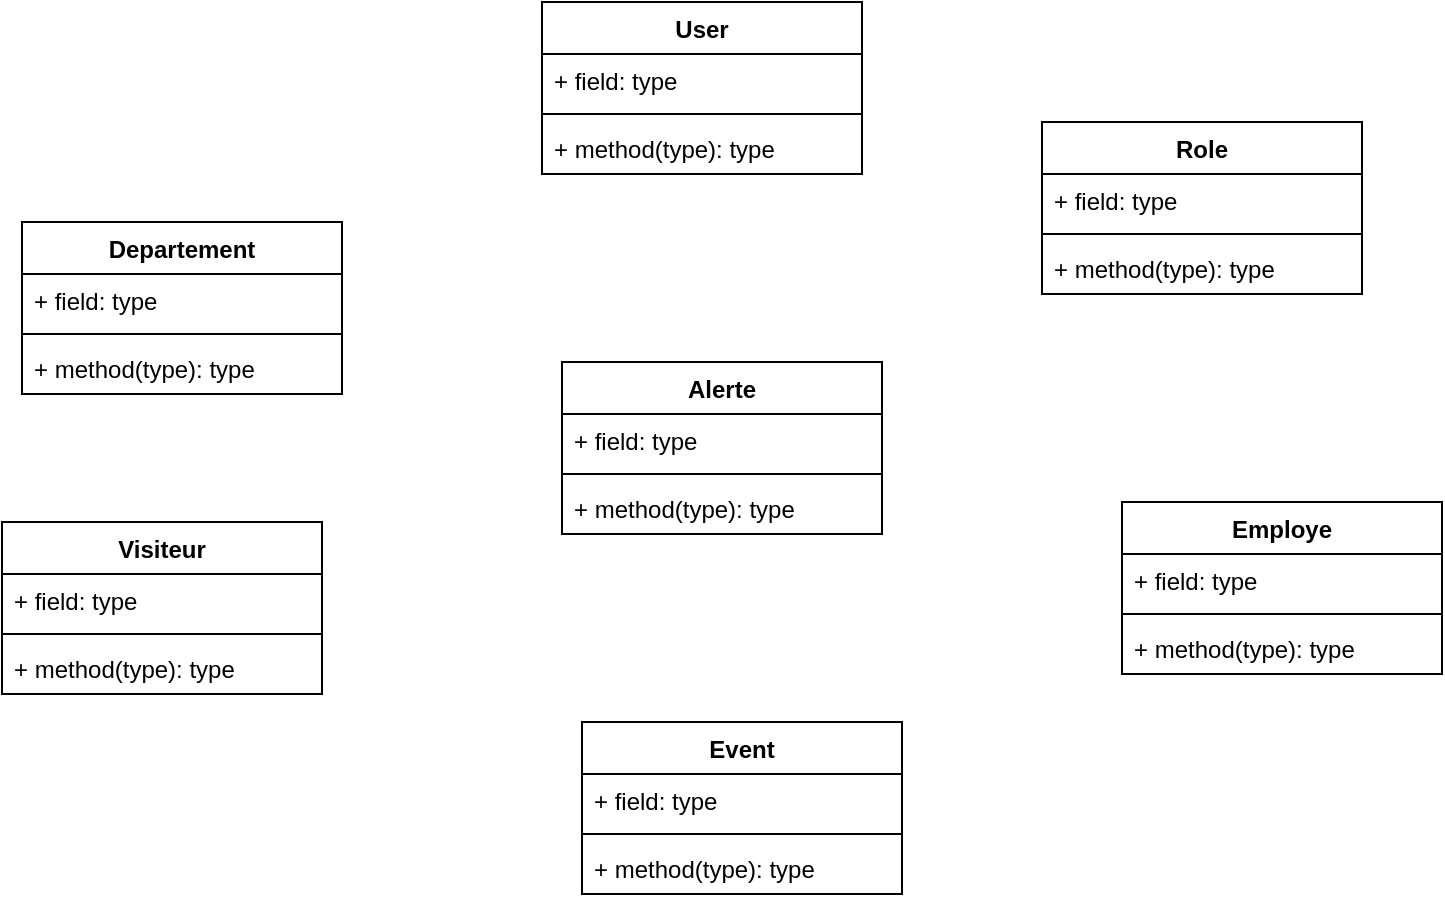 <mxfile version="24.0.1" type="github">
  <diagram name="Page-1" id="S5HhWvhscGRDMYRBayBZ">
    <mxGraphModel dx="847" dy="340" grid="1" gridSize="10" guides="1" tooltips="1" connect="1" arrows="1" fold="1" page="1" pageScale="1" pageWidth="827" pageHeight="1169" math="0" shadow="0">
      <root>
        <mxCell id="0" />
        <mxCell id="1" parent="0" />
        <mxCell id="p12o-pgLThLXzUUPYybL-1" value="Alerte" style="swimlane;fontStyle=1;align=center;verticalAlign=top;childLayout=stackLayout;horizontal=1;startSize=26;horizontalStack=0;resizeParent=1;resizeParentMax=0;resizeLast=0;collapsible=1;marginBottom=0;whiteSpace=wrap;html=1;" vertex="1" parent="1">
          <mxGeometry x="330" y="400" width="160" height="86" as="geometry" />
        </mxCell>
        <mxCell id="p12o-pgLThLXzUUPYybL-2" value="+ field: type" style="text;strokeColor=none;fillColor=none;align=left;verticalAlign=top;spacingLeft=4;spacingRight=4;overflow=hidden;rotatable=0;points=[[0,0.5],[1,0.5]];portConstraint=eastwest;whiteSpace=wrap;html=1;" vertex="1" parent="p12o-pgLThLXzUUPYybL-1">
          <mxGeometry y="26" width="160" height="26" as="geometry" />
        </mxCell>
        <mxCell id="p12o-pgLThLXzUUPYybL-3" value="" style="line;strokeWidth=1;fillColor=none;align=left;verticalAlign=middle;spacingTop=-1;spacingLeft=3;spacingRight=3;rotatable=0;labelPosition=right;points=[];portConstraint=eastwest;strokeColor=inherit;" vertex="1" parent="p12o-pgLThLXzUUPYybL-1">
          <mxGeometry y="52" width="160" height="8" as="geometry" />
        </mxCell>
        <mxCell id="p12o-pgLThLXzUUPYybL-4" value="+ method(type): type" style="text;strokeColor=none;fillColor=none;align=left;verticalAlign=top;spacingLeft=4;spacingRight=4;overflow=hidden;rotatable=0;points=[[0,0.5],[1,0.5]];portConstraint=eastwest;whiteSpace=wrap;html=1;" vertex="1" parent="p12o-pgLThLXzUUPYybL-1">
          <mxGeometry y="60" width="160" height="26" as="geometry" />
        </mxCell>
        <mxCell id="p12o-pgLThLXzUUPYybL-5" value="Departement" style="swimlane;fontStyle=1;align=center;verticalAlign=top;childLayout=stackLayout;horizontal=1;startSize=26;horizontalStack=0;resizeParent=1;resizeParentMax=0;resizeLast=0;collapsible=1;marginBottom=0;whiteSpace=wrap;html=1;" vertex="1" parent="1">
          <mxGeometry x="60" y="330" width="160" height="86" as="geometry" />
        </mxCell>
        <mxCell id="p12o-pgLThLXzUUPYybL-6" value="+ field: type" style="text;strokeColor=none;fillColor=none;align=left;verticalAlign=top;spacingLeft=4;spacingRight=4;overflow=hidden;rotatable=0;points=[[0,0.5],[1,0.5]];portConstraint=eastwest;whiteSpace=wrap;html=1;" vertex="1" parent="p12o-pgLThLXzUUPYybL-5">
          <mxGeometry y="26" width="160" height="26" as="geometry" />
        </mxCell>
        <mxCell id="p12o-pgLThLXzUUPYybL-7" value="" style="line;strokeWidth=1;fillColor=none;align=left;verticalAlign=middle;spacingTop=-1;spacingLeft=3;spacingRight=3;rotatable=0;labelPosition=right;points=[];portConstraint=eastwest;strokeColor=inherit;" vertex="1" parent="p12o-pgLThLXzUUPYybL-5">
          <mxGeometry y="52" width="160" height="8" as="geometry" />
        </mxCell>
        <mxCell id="p12o-pgLThLXzUUPYybL-8" value="+ method(type): type" style="text;strokeColor=none;fillColor=none;align=left;verticalAlign=top;spacingLeft=4;spacingRight=4;overflow=hidden;rotatable=0;points=[[0,0.5],[1,0.5]];portConstraint=eastwest;whiteSpace=wrap;html=1;" vertex="1" parent="p12o-pgLThLXzUUPYybL-5">
          <mxGeometry y="60" width="160" height="26" as="geometry" />
        </mxCell>
        <mxCell id="p12o-pgLThLXzUUPYybL-9" value="User" style="swimlane;fontStyle=1;align=center;verticalAlign=top;childLayout=stackLayout;horizontal=1;startSize=26;horizontalStack=0;resizeParent=1;resizeParentMax=0;resizeLast=0;collapsible=1;marginBottom=0;whiteSpace=wrap;html=1;" vertex="1" parent="1">
          <mxGeometry x="320" y="220" width="160" height="86" as="geometry" />
        </mxCell>
        <mxCell id="p12o-pgLThLXzUUPYybL-10" value="+ field: type" style="text;strokeColor=none;fillColor=none;align=left;verticalAlign=top;spacingLeft=4;spacingRight=4;overflow=hidden;rotatable=0;points=[[0,0.5],[1,0.5]];portConstraint=eastwest;whiteSpace=wrap;html=1;" vertex="1" parent="p12o-pgLThLXzUUPYybL-9">
          <mxGeometry y="26" width="160" height="26" as="geometry" />
        </mxCell>
        <mxCell id="p12o-pgLThLXzUUPYybL-11" value="" style="line;strokeWidth=1;fillColor=none;align=left;verticalAlign=middle;spacingTop=-1;spacingLeft=3;spacingRight=3;rotatable=0;labelPosition=right;points=[];portConstraint=eastwest;strokeColor=inherit;" vertex="1" parent="p12o-pgLThLXzUUPYybL-9">
          <mxGeometry y="52" width="160" height="8" as="geometry" />
        </mxCell>
        <mxCell id="p12o-pgLThLXzUUPYybL-12" value="+ method(type): type" style="text;strokeColor=none;fillColor=none;align=left;verticalAlign=top;spacingLeft=4;spacingRight=4;overflow=hidden;rotatable=0;points=[[0,0.5],[1,0.5]];portConstraint=eastwest;whiteSpace=wrap;html=1;" vertex="1" parent="p12o-pgLThLXzUUPYybL-9">
          <mxGeometry y="60" width="160" height="26" as="geometry" />
        </mxCell>
        <mxCell id="p12o-pgLThLXzUUPYybL-13" value="Role" style="swimlane;fontStyle=1;align=center;verticalAlign=top;childLayout=stackLayout;horizontal=1;startSize=26;horizontalStack=0;resizeParent=1;resizeParentMax=0;resizeLast=0;collapsible=1;marginBottom=0;whiteSpace=wrap;html=1;" vertex="1" parent="1">
          <mxGeometry x="570" y="280" width="160" height="86" as="geometry" />
        </mxCell>
        <mxCell id="p12o-pgLThLXzUUPYybL-14" value="+ field: type" style="text;strokeColor=none;fillColor=none;align=left;verticalAlign=top;spacingLeft=4;spacingRight=4;overflow=hidden;rotatable=0;points=[[0,0.5],[1,0.5]];portConstraint=eastwest;whiteSpace=wrap;html=1;" vertex="1" parent="p12o-pgLThLXzUUPYybL-13">
          <mxGeometry y="26" width="160" height="26" as="geometry" />
        </mxCell>
        <mxCell id="p12o-pgLThLXzUUPYybL-15" value="" style="line;strokeWidth=1;fillColor=none;align=left;verticalAlign=middle;spacingTop=-1;spacingLeft=3;spacingRight=3;rotatable=0;labelPosition=right;points=[];portConstraint=eastwest;strokeColor=inherit;" vertex="1" parent="p12o-pgLThLXzUUPYybL-13">
          <mxGeometry y="52" width="160" height="8" as="geometry" />
        </mxCell>
        <mxCell id="p12o-pgLThLXzUUPYybL-16" value="+ method(type): type" style="text;strokeColor=none;fillColor=none;align=left;verticalAlign=top;spacingLeft=4;spacingRight=4;overflow=hidden;rotatable=0;points=[[0,0.5],[1,0.5]];portConstraint=eastwest;whiteSpace=wrap;html=1;" vertex="1" parent="p12o-pgLThLXzUUPYybL-13">
          <mxGeometry y="60" width="160" height="26" as="geometry" />
        </mxCell>
        <mxCell id="p12o-pgLThLXzUUPYybL-17" value="Employe" style="swimlane;fontStyle=1;align=center;verticalAlign=top;childLayout=stackLayout;horizontal=1;startSize=26;horizontalStack=0;resizeParent=1;resizeParentMax=0;resizeLast=0;collapsible=1;marginBottom=0;whiteSpace=wrap;html=1;" vertex="1" parent="1">
          <mxGeometry x="610" y="470" width="160" height="86" as="geometry" />
        </mxCell>
        <mxCell id="p12o-pgLThLXzUUPYybL-18" value="+ field: type" style="text;strokeColor=none;fillColor=none;align=left;verticalAlign=top;spacingLeft=4;spacingRight=4;overflow=hidden;rotatable=0;points=[[0,0.5],[1,0.5]];portConstraint=eastwest;whiteSpace=wrap;html=1;" vertex="1" parent="p12o-pgLThLXzUUPYybL-17">
          <mxGeometry y="26" width="160" height="26" as="geometry" />
        </mxCell>
        <mxCell id="p12o-pgLThLXzUUPYybL-19" value="" style="line;strokeWidth=1;fillColor=none;align=left;verticalAlign=middle;spacingTop=-1;spacingLeft=3;spacingRight=3;rotatable=0;labelPosition=right;points=[];portConstraint=eastwest;strokeColor=inherit;" vertex="1" parent="p12o-pgLThLXzUUPYybL-17">
          <mxGeometry y="52" width="160" height="8" as="geometry" />
        </mxCell>
        <mxCell id="p12o-pgLThLXzUUPYybL-20" value="+ method(type): type" style="text;strokeColor=none;fillColor=none;align=left;verticalAlign=top;spacingLeft=4;spacingRight=4;overflow=hidden;rotatable=0;points=[[0,0.5],[1,0.5]];portConstraint=eastwest;whiteSpace=wrap;html=1;" vertex="1" parent="p12o-pgLThLXzUUPYybL-17">
          <mxGeometry y="60" width="160" height="26" as="geometry" />
        </mxCell>
        <mxCell id="p12o-pgLThLXzUUPYybL-21" value="Event" style="swimlane;fontStyle=1;align=center;verticalAlign=top;childLayout=stackLayout;horizontal=1;startSize=26;horizontalStack=0;resizeParent=1;resizeParentMax=0;resizeLast=0;collapsible=1;marginBottom=0;whiteSpace=wrap;html=1;" vertex="1" parent="1">
          <mxGeometry x="340" y="580" width="160" height="86" as="geometry" />
        </mxCell>
        <mxCell id="p12o-pgLThLXzUUPYybL-22" value="+ field: type" style="text;strokeColor=none;fillColor=none;align=left;verticalAlign=top;spacingLeft=4;spacingRight=4;overflow=hidden;rotatable=0;points=[[0,0.5],[1,0.5]];portConstraint=eastwest;whiteSpace=wrap;html=1;" vertex="1" parent="p12o-pgLThLXzUUPYybL-21">
          <mxGeometry y="26" width="160" height="26" as="geometry" />
        </mxCell>
        <mxCell id="p12o-pgLThLXzUUPYybL-23" value="" style="line;strokeWidth=1;fillColor=none;align=left;verticalAlign=middle;spacingTop=-1;spacingLeft=3;spacingRight=3;rotatable=0;labelPosition=right;points=[];portConstraint=eastwest;strokeColor=inherit;" vertex="1" parent="p12o-pgLThLXzUUPYybL-21">
          <mxGeometry y="52" width="160" height="8" as="geometry" />
        </mxCell>
        <mxCell id="p12o-pgLThLXzUUPYybL-24" value="+ method(type): type" style="text;strokeColor=none;fillColor=none;align=left;verticalAlign=top;spacingLeft=4;spacingRight=4;overflow=hidden;rotatable=0;points=[[0,0.5],[1,0.5]];portConstraint=eastwest;whiteSpace=wrap;html=1;" vertex="1" parent="p12o-pgLThLXzUUPYybL-21">
          <mxGeometry y="60" width="160" height="26" as="geometry" />
        </mxCell>
        <mxCell id="p12o-pgLThLXzUUPYybL-25" value="Visiteur" style="swimlane;fontStyle=1;align=center;verticalAlign=top;childLayout=stackLayout;horizontal=1;startSize=26;horizontalStack=0;resizeParent=1;resizeParentMax=0;resizeLast=0;collapsible=1;marginBottom=0;whiteSpace=wrap;html=1;" vertex="1" parent="1">
          <mxGeometry x="50" y="480" width="160" height="86" as="geometry" />
        </mxCell>
        <mxCell id="p12o-pgLThLXzUUPYybL-26" value="+ field: type" style="text;strokeColor=none;fillColor=none;align=left;verticalAlign=top;spacingLeft=4;spacingRight=4;overflow=hidden;rotatable=0;points=[[0,0.5],[1,0.5]];portConstraint=eastwest;whiteSpace=wrap;html=1;" vertex="1" parent="p12o-pgLThLXzUUPYybL-25">
          <mxGeometry y="26" width="160" height="26" as="geometry" />
        </mxCell>
        <mxCell id="p12o-pgLThLXzUUPYybL-27" value="" style="line;strokeWidth=1;fillColor=none;align=left;verticalAlign=middle;spacingTop=-1;spacingLeft=3;spacingRight=3;rotatable=0;labelPosition=right;points=[];portConstraint=eastwest;strokeColor=inherit;" vertex="1" parent="p12o-pgLThLXzUUPYybL-25">
          <mxGeometry y="52" width="160" height="8" as="geometry" />
        </mxCell>
        <mxCell id="p12o-pgLThLXzUUPYybL-28" value="+ method(type): type" style="text;strokeColor=none;fillColor=none;align=left;verticalAlign=top;spacingLeft=4;spacingRight=4;overflow=hidden;rotatable=0;points=[[0,0.5],[1,0.5]];portConstraint=eastwest;whiteSpace=wrap;html=1;" vertex="1" parent="p12o-pgLThLXzUUPYybL-25">
          <mxGeometry y="60" width="160" height="26" as="geometry" />
        </mxCell>
      </root>
    </mxGraphModel>
  </diagram>
</mxfile>
